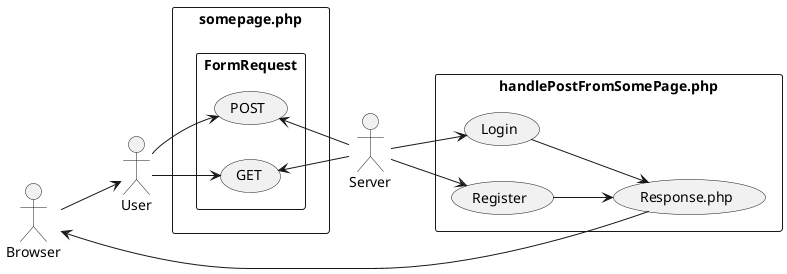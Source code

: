 @startuml

left to right direction
actor "User" as user
actor "Browser" as browser
actor "Server" as server
rectangle somepage.php {
    rectangle FormRequest {
        usecase "POST" as post
        usecase "GET" as get
    }
}
rectangle handlePostFromSomePage.php {
    usecase "Login" as login
    usecase "Register" as register
    usecase "Response.php" as response
}
user --> post
user --> get
post <-- server
get <-- server
server --> login
server --> register 
response --> browser
login --> response
register --> response
browser --> user


@enduml
